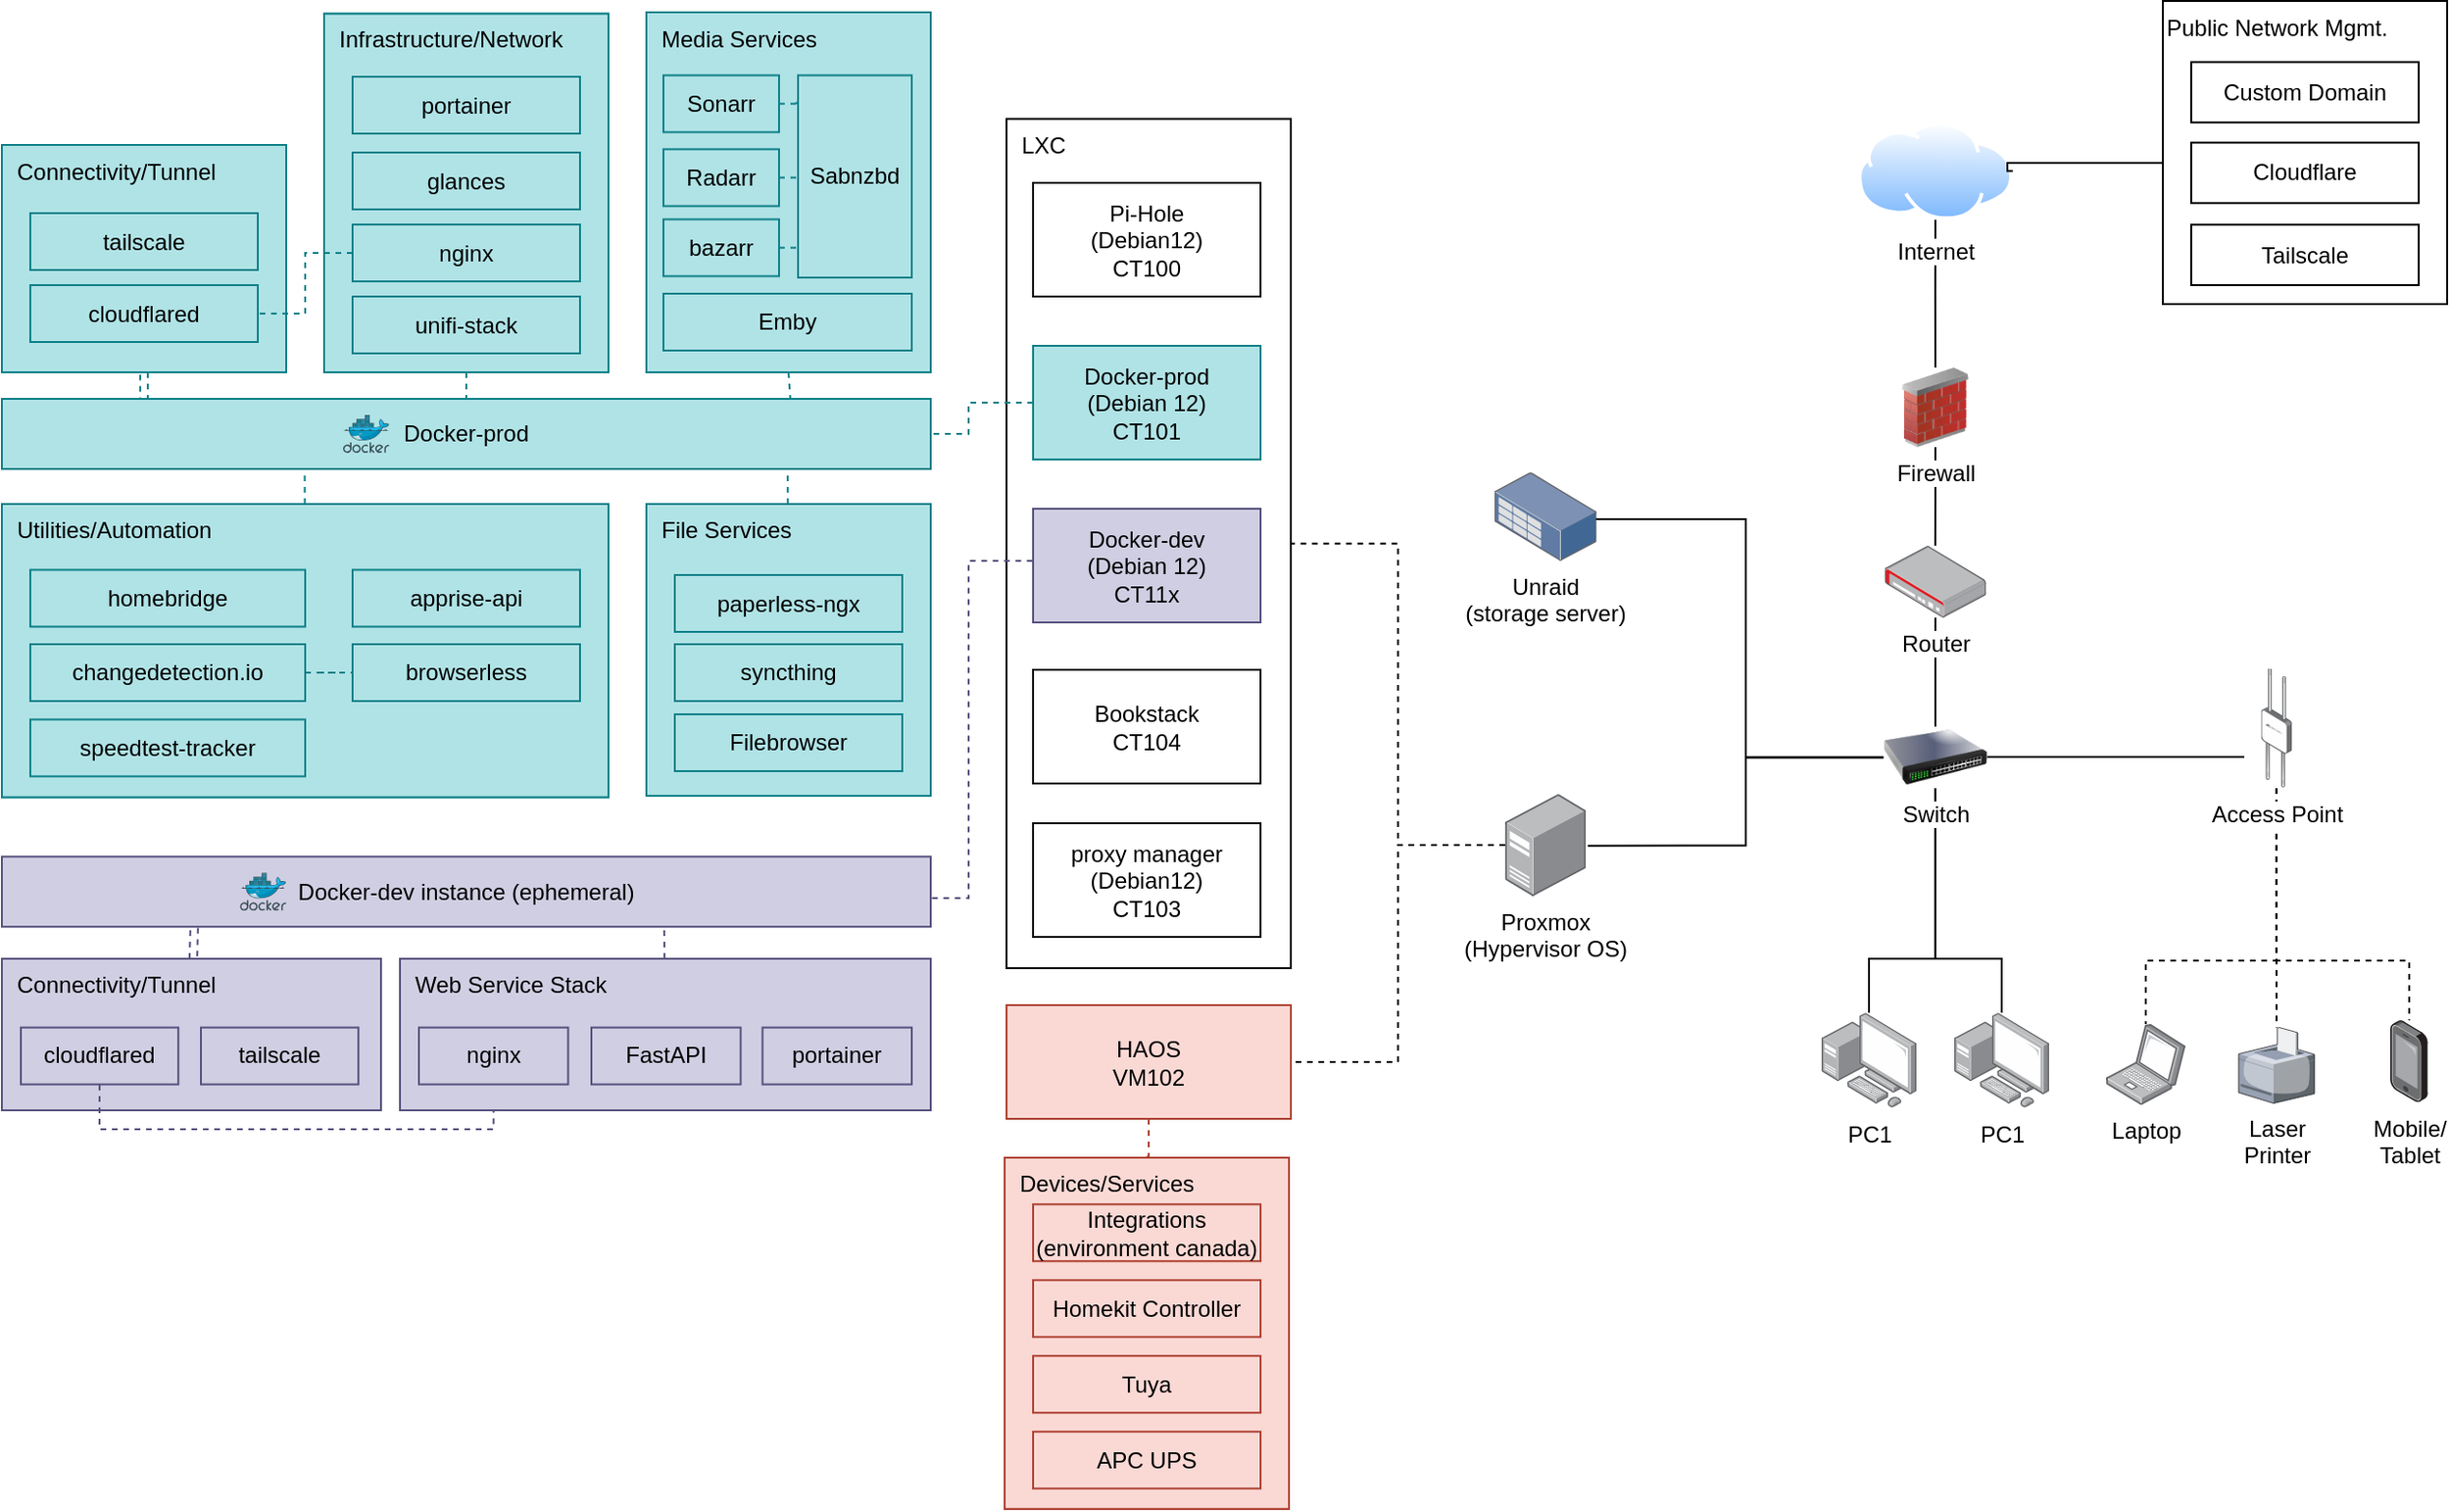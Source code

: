 <mxfile version="26.1.0">
  <diagram name="Page-1" id="8PJF-7k6O8kf38LD9RbU">
    <mxGraphModel dx="1688" dy="923" grid="1" gridSize="10" guides="1" tooltips="1" connect="1" arrows="1" fold="1" page="1" pageScale="1" pageWidth="1600" pageHeight="900" math="0" shadow="0">
      <root>
        <mxCell id="0" />
        <mxCell id="1" parent="0" />
        <mxCell id="Pmdtr9oIzFHYsxCgHXhq-8" value="LXC" style="rounded=0;whiteSpace=wrap;html=1;align=left;verticalAlign=top;spacingLeft=6;" parent="1" vertex="1">
          <mxGeometry x="810" y="96.75" width="150" height="448.25" as="geometry" />
        </mxCell>
        <mxCell id="JpR7qqVXLkJ56dBlj6J--28" style="edgeStyle=orthogonalEdgeStyle;rounded=0;orthogonalLoop=1;jettySize=auto;html=1;endArrow=none;startFill=0;dashed=1;exitX=0;exitY=0.5;exitDx=0;exitDy=0;fillColor=#b0e3e6;strokeColor=#0e8088;" parent="1" source="H-8ICV9-0rw6bkesGoe8-21" target="JpR7qqVXLkJ56dBlj6J--1" edge="1">
          <mxGeometry relative="1" as="geometry">
            <Array as="points">
              <mxPoint x="790" y="247" />
              <mxPoint x="790" y="263" />
            </Array>
          </mxGeometry>
        </mxCell>
        <mxCell id="H-8ICV9-0rw6bkesGoe8-21" value="Docker-prod&lt;div&gt;(Debian 12)&lt;br&gt;&lt;div&gt;&lt;div&gt;CT101&lt;/div&gt;&lt;/div&gt;&lt;/div&gt;" style="rounded=0;whiteSpace=wrap;html=1;fillColor=#b0e3e6;strokeColor=#0e8088;" parent="1" vertex="1">
          <mxGeometry x="824" y="216.5" width="120" height="60" as="geometry" />
        </mxCell>
        <mxCell id="Pmdtr9oIzFHYsxCgHXhq-32" style="edgeStyle=orthogonalEdgeStyle;rounded=0;orthogonalLoop=1;jettySize=auto;html=1;entryX=0.5;entryY=0;entryDx=0;entryDy=0;endArrow=none;startFill=0;dashed=1;fillColor=#fad9d5;strokeColor=#ae4132;" parent="1" source="H-8ICV9-0rw6bkesGoe8-22" target="Pmdtr9oIzFHYsxCgHXhq-30" edge="1">
          <mxGeometry relative="1" as="geometry" />
        </mxCell>
        <mxCell id="H-8ICV9-0rw6bkesGoe8-22" value="HAOS&lt;div&gt;VM102&lt;/div&gt;" style="rounded=0;whiteSpace=wrap;html=1;fillColor=#fad9d5;strokeColor=#ae4132;" parent="1" vertex="1">
          <mxGeometry x="810" y="564.5" width="150" height="60" as="geometry" />
        </mxCell>
        <mxCell id="H-8ICV9-0rw6bkesGoe8-23" value="Bookstack&lt;div&gt;&lt;div&gt;CT104&lt;/div&gt;&lt;/div&gt;" style="rounded=0;whiteSpace=wrap;html=1;" parent="1" vertex="1">
          <mxGeometry x="824" y="387.5" width="120" height="60" as="geometry" />
        </mxCell>
        <mxCell id="H-8ICV9-0rw6bkesGoe8-26" value="Pi-Hole&lt;div&gt;(Debian12)&lt;br&gt;&lt;div&gt;CT100&lt;/div&gt;&lt;/div&gt;" style="rounded=0;whiteSpace=wrap;html=1;" parent="1" vertex="1">
          <mxGeometry x="824" y="130.5" width="120" height="60" as="geometry" />
        </mxCell>
        <mxCell id="H-8ICV9-0rw6bkesGoe8-28" value="proxy&amp;nbsp;manager&lt;div&gt;(Debian12)&lt;br&gt;&lt;div&gt;CT103&lt;/div&gt;&lt;/div&gt;" style="rounded=0;whiteSpace=wrap;html=1;" parent="1" vertex="1">
          <mxGeometry x="824" y="468.5" width="120" height="60" as="geometry" />
        </mxCell>
        <mxCell id="UK7bh5dRqCB79iwSgrZ0-4" style="edgeStyle=orthogonalEdgeStyle;rounded=0;orthogonalLoop=1;jettySize=auto;html=1;endArrow=none;startFill=0;" parent="1" source="UK7bh5dRqCB79iwSgrZ0-1" target="UK7bh5dRqCB79iwSgrZ0-3" edge="1">
          <mxGeometry relative="1" as="geometry" />
        </mxCell>
        <mxCell id="UK7bh5dRqCB79iwSgrZ0-1" value="Internet" style="image;aspect=fixed;perimeter=ellipsePerimeter;html=1;align=center;shadow=0;dashed=0;spacingTop=3;image=img/lib/active_directory/internet_cloud.svg;" parent="1" vertex="1">
          <mxGeometry x="1259.13" y="98.5" width="81.74" height="51.5" as="geometry" />
        </mxCell>
        <mxCell id="UK7bh5dRqCB79iwSgrZ0-7" style="edgeStyle=orthogonalEdgeStyle;rounded=0;orthogonalLoop=1;jettySize=auto;html=1;endArrow=none;startFill=0;" parent="1" source="UK7bh5dRqCB79iwSgrZ0-3" target="UK7bh5dRqCB79iwSgrZ0-6" edge="1">
          <mxGeometry relative="1" as="geometry" />
        </mxCell>
        <mxCell id="UK7bh5dRqCB79iwSgrZ0-3" value="Firewall" style="image;html=1;image=img/lib/clip_art/networking/Firewall_02_128x128.png" parent="1" vertex="1">
          <mxGeometry x="1279" y="228" width="42" height="42" as="geometry" />
        </mxCell>
        <mxCell id="UK7bh5dRqCB79iwSgrZ0-10" style="edgeStyle=orthogonalEdgeStyle;rounded=0;orthogonalLoop=1;jettySize=auto;html=1;endArrow=none;startFill=0;" parent="1" source="UK7bh5dRqCB79iwSgrZ0-6" target="UK7bh5dRqCB79iwSgrZ0-9" edge="1">
          <mxGeometry relative="1" as="geometry" />
        </mxCell>
        <mxCell id="UK7bh5dRqCB79iwSgrZ0-6" value="Router" style="image;points=[];aspect=fixed;html=1;align=center;shadow=0;dashed=0;image=img/lib/allied_telesis/security/Router_VPN.svg;" parent="1" vertex="1">
          <mxGeometry x="1273.23" y="322" width="53.54" height="38" as="geometry" />
        </mxCell>
        <mxCell id="yec54TBUQDnnElS_8UVJ-3" style="edgeStyle=orthogonalEdgeStyle;rounded=0;orthogonalLoop=1;jettySize=auto;html=1;endArrow=none;startFill=0;" parent="1" source="UK7bh5dRqCB79iwSgrZ0-9" target="UK7bh5dRqCB79iwSgrZ0-18" edge="1">
          <mxGeometry relative="1" as="geometry">
            <Array as="points">
              <mxPoint x="1300" y="540" />
              <mxPoint x="1265" y="540" />
            </Array>
          </mxGeometry>
        </mxCell>
        <mxCell id="yec54TBUQDnnElS_8UVJ-5" style="edgeStyle=orthogonalEdgeStyle;rounded=0;orthogonalLoop=1;jettySize=auto;html=1;endArrow=none;startFill=0;" parent="1" source="UK7bh5dRqCB79iwSgrZ0-9" target="yec54TBUQDnnElS_8UVJ-4" edge="1">
          <mxGeometry relative="1" as="geometry">
            <Array as="points">
              <mxPoint x="1300" y="540" />
              <mxPoint x="1335" y="540" />
            </Array>
          </mxGeometry>
        </mxCell>
        <mxCell id="UK7bh5dRqCB79iwSgrZ0-9" value="Switch" style="image;html=1;image=img/lib/clip_art/networking/Switch_128x128.png" parent="1" vertex="1">
          <mxGeometry x="1272.63" y="417.5" width="54.74" height="32.5" as="geometry" />
        </mxCell>
        <mxCell id="UK7bh5dRqCB79iwSgrZ0-18" value="PC1" style="image;points=[];aspect=fixed;html=1;align=center;shadow=0;dashed=0;image=img/lib/allied_telesis/computer_and_terminals/Personal_Computer_with_Server.svg;" parent="1" vertex="1">
          <mxGeometry x="1240" y="568.5" width="50" height="50" as="geometry" />
        </mxCell>
        <mxCell id="yec54TBUQDnnElS_8UVJ-4" value="PC1" style="image;points=[];aspect=fixed;html=1;align=center;shadow=0;dashed=0;image=img/lib/allied_telesis/computer_and_terminals/Personal_Computer_with_Server.svg;" parent="1" vertex="1">
          <mxGeometry x="1310" y="568.5" width="50" height="50" as="geometry" />
        </mxCell>
        <mxCell id="F_XST8kIAoM1eg2vmdfE-37" value="" style="group;fillColor=#b0e3e6;strokeColor=#0e8088;spacingLeft=6;" parent="1" vertex="1" connectable="0">
          <mxGeometry x="450" y="41.25" width="150" height="189.25" as="geometry" />
        </mxCell>
        <mxCell id="F_XST8kIAoM1eg2vmdfE-38" value="Infrastructure/Network" style="rounded=0;whiteSpace=wrap;html=1;align=left;verticalAlign=top;fillColor=#b0e3e6;strokeColor=#0e8088;spacingLeft=6;" parent="F_XST8kIAoM1eg2vmdfE-37" vertex="1">
          <mxGeometry width="150" height="189.25" as="geometry" />
        </mxCell>
        <mxCell id="F_XST8kIAoM1eg2vmdfE-39" value="glances" style="rounded=0;whiteSpace=wrap;html=1;fillColor=#b0e3e6;strokeColor=#0e8088;" parent="F_XST8kIAoM1eg2vmdfE-37" vertex="1">
          <mxGeometry x="15" y="73.25" width="120" height="30" as="geometry" />
        </mxCell>
        <mxCell id="F_XST8kIAoM1eg2vmdfE-40" value="portainer" style="rounded=0;whiteSpace=wrap;html=1;fillColor=#b0e3e6;strokeColor=#0e8088;" parent="F_XST8kIAoM1eg2vmdfE-37" vertex="1">
          <mxGeometry x="15" y="33.25" width="120" height="30" as="geometry" />
        </mxCell>
        <mxCell id="F_XST8kIAoM1eg2vmdfE-41" value="unifi-stack" style="rounded=0;whiteSpace=wrap;html=1;fillColor=#b0e3e6;strokeColor=#0e8088;" parent="F_XST8kIAoM1eg2vmdfE-37" vertex="1">
          <mxGeometry x="15" y="149.25" width="120" height="30" as="geometry" />
        </mxCell>
        <mxCell id="F_XST8kIAoM1eg2vmdfE-42" value="nginx" style="rounded=0;whiteSpace=wrap;html=1;fillColor=#b0e3e6;strokeColor=#0e8088;" parent="F_XST8kIAoM1eg2vmdfE-37" vertex="1">
          <mxGeometry x="15" y="111.25" width="120" height="30" as="geometry" />
        </mxCell>
        <mxCell id="F_XST8kIAoM1eg2vmdfE-43" value="" style="group;fillColor=#b0e3e6;strokeColor=#0e8088;spacingLeft=6;" parent="1" vertex="1" connectable="0">
          <mxGeometry x="280" y="110.5" width="150" height="120" as="geometry" />
        </mxCell>
        <mxCell id="F_XST8kIAoM1eg2vmdfE-44" value="Connectivity/Tunnel" style="rounded=0;whiteSpace=wrap;html=1;align=left;verticalAlign=top;fillColor=#b0e3e6;strokeColor=#0e8088;spacingLeft=6;" parent="F_XST8kIAoM1eg2vmdfE-43" vertex="1">
          <mxGeometry width="150" height="120" as="geometry" />
        </mxCell>
        <mxCell id="F_XST8kIAoM1eg2vmdfE-45" value="tailscale" style="rounded=0;whiteSpace=wrap;html=1;fillColor=#b0e3e6;strokeColor=#0e8088;" parent="F_XST8kIAoM1eg2vmdfE-43" vertex="1">
          <mxGeometry x="15" y="36" width="120" height="30" as="geometry" />
        </mxCell>
        <mxCell id="F_XST8kIAoM1eg2vmdfE-46" value="cloudflared" style="rounded=0;whiteSpace=wrap;html=1;fillColor=#b0e3e6;strokeColor=#0e8088;" parent="F_XST8kIAoM1eg2vmdfE-43" vertex="1">
          <mxGeometry x="15" y="74" width="120" height="30" as="geometry" />
        </mxCell>
        <mxCell id="F_XST8kIAoM1eg2vmdfE-66" value="" style="shape=image;html=1;verticalAlign=top;verticalLabelPosition=bottom;labelBackgroundColor=#ffffff;imageAspect=0;aspect=fixed;image=https://cdn1.iconfinder.com/data/icons/operating-system-flat-1/30/ubuntu-128.png" parent="1" vertex="1">
          <mxGeometry x="824" y="423.75" width="20" height="20" as="geometry" />
        </mxCell>
        <mxCell id="F_XST8kIAoM1eg2vmdfE-68" value="" style="shape=image;html=1;verticalAlign=top;verticalLabelPosition=bottom;labelBackgroundColor=#ffffff;imageAspect=0;aspect=fixed;image=https://cdn1.iconfinder.com/data/icons/Vista-Inspirate_1.0/128x128/apps/debian.png" parent="1" vertex="1">
          <mxGeometry x="824" y="507.5" width="20" height="20" as="geometry" />
        </mxCell>
        <mxCell id="F_XST8kIAoM1eg2vmdfE-69" value="" style="shape=image;html=1;verticalAlign=top;verticalLabelPosition=bottom;labelBackgroundColor=#ffffff;imageAspect=0;aspect=fixed;image=https://cdn1.iconfinder.com/data/icons/Vista-Inspirate_1.0/128x128/apps/debian.png" parent="1" vertex="1">
          <mxGeometry x="824" y="342.5" width="20" height="20" as="geometry" />
        </mxCell>
        <mxCell id="F_XST8kIAoM1eg2vmdfE-70" value="" style="shape=image;html=1;verticalAlign=top;verticalLabelPosition=bottom;labelBackgroundColor=#ffffff;imageAspect=0;aspect=fixed;image=https://cdn1.iconfinder.com/data/icons/Vista-Inspirate_1.0/128x128/apps/debian.png" parent="1" vertex="1">
          <mxGeometry x="824" y="256.5" width="20" height="20" as="geometry" />
        </mxCell>
        <mxCell id="F_XST8kIAoM1eg2vmdfE-71" value="" style="shape=image;html=1;verticalAlign=top;verticalLabelPosition=bottom;labelBackgroundColor=#ffffff;imageAspect=0;aspect=fixed;image=https://cdn1.iconfinder.com/data/icons/Vista-Inspirate_1.0/128x128/apps/debian.png" parent="1" vertex="1">
          <mxGeometry x="824" y="170.5" width="20" height="20" as="geometry" />
        </mxCell>
        <mxCell id="Pmdtr9oIzFHYsxCgHXhq-1" value="Laptop" style="image;points=[];aspect=fixed;html=1;align=center;shadow=0;dashed=0;image=img/lib/allied_telesis/computer_and_terminals/Laptop.svg;" parent="1" vertex="1">
          <mxGeometry x="1390" y="574.5" width="42" height="42.6" as="geometry" />
        </mxCell>
        <mxCell id="Pmdtr9oIzFHYsxCgHXhq-2" value="Mobile/&lt;div&gt;&lt;span style=&quot;background-color: light-dark(#ffffff, var(--ge-dark-color, #121212)); color: light-dark(rgb(0, 0, 0), rgb(255, 255, 255));&quot;&gt;Tablet&lt;/span&gt;&lt;/div&gt;" style="image;points=[];aspect=fixed;html=1;align=center;shadow=0;dashed=0;image=img/lib/allied_telesis/computer_and_terminals/Smartphone.svg;" parent="1" vertex="1">
          <mxGeometry x="1540" y="572.5" width="19.8" height="43.2" as="geometry" />
        </mxCell>
        <mxCell id="Pmdtr9oIzFHYsxCgHXhq-17" style="edgeStyle=orthogonalEdgeStyle;rounded=0;orthogonalLoop=1;jettySize=auto;html=1;entryX=1;entryY=0.5;entryDx=0;entryDy=0;endArrow=none;startFill=0;dashed=1;" parent="1" source="Pmdtr9oIzFHYsxCgHXhq-4" target="Pmdtr9oIzFHYsxCgHXhq-8" edge="1">
          <mxGeometry relative="1" as="geometry" />
        </mxCell>
        <mxCell id="Pmdtr9oIzFHYsxCgHXhq-18" style="edgeStyle=orthogonalEdgeStyle;rounded=0;orthogonalLoop=1;jettySize=auto;html=1;entryX=1;entryY=0.5;entryDx=0;entryDy=0;endArrow=none;startFill=0;dashed=1;" parent="1" source="Pmdtr9oIzFHYsxCgHXhq-4" target="H-8ICV9-0rw6bkesGoe8-22" edge="1">
          <mxGeometry relative="1" as="geometry" />
        </mxCell>
        <mxCell id="Pmdtr9oIzFHYsxCgHXhq-4" value="Proxmox&lt;div&gt;(Hypervisor OS)&lt;/div&gt;" style="image;points=[];aspect=fixed;html=1;align=center;shadow=0;dashed=0;image=img/lib/allied_telesis/computer_and_terminals/Server_Desktop.svg;" parent="1" vertex="1">
          <mxGeometry x="1073.05" y="453" width="42.6" height="54" as="geometry" />
        </mxCell>
        <mxCell id="Pmdtr9oIzFHYsxCgHXhq-19" value="Unraid&lt;div&gt;(storage server)&lt;/div&gt;" style="image;points=[];aspect=fixed;html=1;align=center;shadow=0;dashed=0;image=img/lib/allied_telesis/storage/Datacenter_Server_Rack_Storage_Unit_Small.svg;" parent="1" vertex="1">
          <mxGeometry x="1067.4" y="283.2" width="53.9" height="46.8" as="geometry" />
        </mxCell>
        <mxCell id="Pmdtr9oIzFHYsxCgHXhq-31" value="" style="group;fillColor=#fad9d5;strokeColor=#ae4132;" parent="1" vertex="1" connectable="0">
          <mxGeometry x="809" y="645" width="150" height="185.38" as="geometry" />
        </mxCell>
        <mxCell id="Pmdtr9oIzFHYsxCgHXhq-30" value="Devices/Services" style="rounded=0;whiteSpace=wrap;html=1;align=left;verticalAlign=top;fillColor=#fad9d5;strokeColor=#ae4132;spacingLeft=6;" parent="Pmdtr9oIzFHYsxCgHXhq-31" vertex="1">
          <mxGeometry width="150" height="185.38" as="geometry" />
        </mxCell>
        <mxCell id="H-8ICV9-0rw6bkesGoe8-65" value="APC UPS" style="rounded=0;whiteSpace=wrap;html=1;fillColor=#fad9d5;strokeColor=#ae4132;" parent="Pmdtr9oIzFHYsxCgHXhq-31" vertex="1">
          <mxGeometry x="15.0" y="144.63" width="120" height="30" as="geometry" />
        </mxCell>
        <mxCell id="H-8ICV9-0rw6bkesGoe8-70" value="Tuya" style="rounded=0;whiteSpace=wrap;html=1;fillColor=#fad9d5;strokeColor=#ae4132;" parent="Pmdtr9oIzFHYsxCgHXhq-31" vertex="1">
          <mxGeometry x="15" y="104.63" width="120" height="30" as="geometry" />
        </mxCell>
        <mxCell id="H-8ICV9-0rw6bkesGoe8-71" value="Homekit Controller" style="rounded=0;whiteSpace=wrap;html=1;fillColor=#fad9d5;strokeColor=#ae4132;" parent="Pmdtr9oIzFHYsxCgHXhq-31" vertex="1">
          <mxGeometry x="15" y="64.63" width="120" height="30" as="geometry" />
        </mxCell>
        <mxCell id="H-8ICV9-0rw6bkesGoe8-72" value="Integrations&lt;div&gt;(environment canada)&lt;/div&gt;" style="rounded=0;whiteSpace=wrap;html=1;fillColor=#fad9d5;strokeColor=#ae4132;" parent="Pmdtr9oIzFHYsxCgHXhq-31" vertex="1">
          <mxGeometry x="15" y="24.63" width="120" height="30" as="geometry" />
        </mxCell>
        <mxCell id="gXLPGHpepohOSubI1-nf-10" value="Laser&lt;div&gt;Printer&lt;/div&gt;" style="verticalLabelPosition=bottom;sketch=0;aspect=fixed;html=1;verticalAlign=top;strokeColor=none;align=center;outlineConnect=0;shape=mxgraph.citrix.printer;" parent="1" vertex="1">
          <mxGeometry x="1460" y="576.3" width="40" height="40" as="geometry" />
        </mxCell>
        <mxCell id="gXLPGHpepohOSubI1-nf-20" style="edgeStyle=orthogonalEdgeStyle;rounded=0;orthogonalLoop=1;jettySize=auto;html=1;dashed=1;endArrow=none;startFill=0;" parent="1" source="gXLPGHpepohOSubI1-nf-11" target="Pmdtr9oIzFHYsxCgHXhq-1" edge="1">
          <mxGeometry relative="1" as="geometry">
            <Array as="points">
              <mxPoint x="1480" y="541" />
              <mxPoint x="1411" y="541" />
            </Array>
          </mxGeometry>
        </mxCell>
        <mxCell id="gXLPGHpepohOSubI1-nf-21" style="edgeStyle=orthogonalEdgeStyle;rounded=0;orthogonalLoop=1;jettySize=auto;html=1;dashed=1;endArrow=none;startFill=0;" parent="1" source="gXLPGHpepohOSubI1-nf-11" target="Pmdtr9oIzFHYsxCgHXhq-2" edge="1">
          <mxGeometry relative="1" as="geometry">
            <Array as="points">
              <mxPoint x="1480" y="541" />
              <mxPoint x="1550" y="541" />
            </Array>
          </mxGeometry>
        </mxCell>
        <mxCell id="gXLPGHpepohOSubI1-nf-22" style="edgeStyle=orthogonalEdgeStyle;rounded=0;orthogonalLoop=1;jettySize=auto;html=1;dashed=1;endArrow=none;startFill=0;" parent="1" source="gXLPGHpepohOSubI1-nf-11" target="gXLPGHpepohOSubI1-nf-10" edge="1">
          <mxGeometry relative="1" as="geometry" />
        </mxCell>
        <mxCell id="gXLPGHpepohOSubI1-nf-11" value="Access Point" style="image;points=[];aspect=fixed;html=1;align=center;shadow=0;dashed=0;image=img/lib/allied_telesis/wireless/Access_Point_Outdoor.svg;" parent="1" vertex="1">
          <mxGeometry x="1471.84" y="387" width="16.32" height="63" as="geometry" />
        </mxCell>
        <mxCell id="gXLPGHpepohOSubI1-nf-24" style="edgeStyle=elbowEdgeStyle;rounded=0;orthogonalLoop=1;jettySize=auto;elbow=vertical;html=1;entryX=-0.138;entryY=0.706;entryDx=0;entryDy=0;entryPerimeter=0;endArrow=none;startFill=0;" parent="1" source="UK7bh5dRqCB79iwSgrZ0-9" edge="1">
          <mxGeometry relative="1" as="geometry">
            <mxPoint x="1340" y="433.668" as="sourcePoint" />
            <mxPoint x="1462.978" y="433.608" as="targetPoint" />
          </mxGeometry>
        </mxCell>
        <mxCell id="JpR7qqVXLkJ56dBlj6J--11" value="" style="group;fillColor=#b0e3e6;strokeColor=#0e8088;spacingLeft=6;" parent="1" vertex="1" connectable="0">
          <mxGeometry x="620" y="40.5" width="150" height="190" as="geometry" />
        </mxCell>
        <mxCell id="F_XST8kIAoM1eg2vmdfE-31" value="Media Services" style="rounded=0;whiteSpace=wrap;html=1;align=left;verticalAlign=top;fillColor=#b0e3e6;strokeColor=#0e8088;spacingLeft=6;" parent="JpR7qqVXLkJ56dBlj6J--11" vertex="1">
          <mxGeometry width="150" height="190" as="geometry" />
        </mxCell>
        <mxCell id="F_XST8kIAoM1eg2vmdfE-35" value="Emby" style="rounded=0;whiteSpace=wrap;html=1;fillColor=#b0e3e6;strokeColor=#0e8088;" parent="JpR7qqVXLkJ56dBlj6J--11" vertex="1">
          <mxGeometry x="9" y="148.5" width="131" height="30" as="geometry" />
        </mxCell>
        <mxCell id="JpR7qqVXLkJ56dBlj6J--9" style="edgeStyle=orthogonalEdgeStyle;rounded=0;orthogonalLoop=1;jettySize=auto;html=1;endArrow=none;startFill=0;dashed=1;fillColor=#b0e3e6;strokeColor=#0e8088;" parent="JpR7qqVXLkJ56dBlj6J--11" source="F_XST8kIAoM1eg2vmdfE-32" target="F_XST8kIAoM1eg2vmdfE-34" edge="1">
          <mxGeometry relative="1" as="geometry" />
        </mxCell>
        <mxCell id="F_XST8kIAoM1eg2vmdfE-32" value="Radarr" style="rounded=0;whiteSpace=wrap;html=1;fillColor=#b0e3e6;strokeColor=#0e8088;" parent="JpR7qqVXLkJ56dBlj6J--11" vertex="1">
          <mxGeometry x="9" y="72.25" width="61" height="30" as="geometry" />
        </mxCell>
        <mxCell id="F_XST8kIAoM1eg2vmdfE-33" value="Sonarr" style="rounded=0;whiteSpace=wrap;html=1;fillColor=#b0e3e6;strokeColor=#0e8088;" parent="JpR7qqVXLkJ56dBlj6J--11" vertex="1">
          <mxGeometry x="9" y="33.25" width="61" height="30" as="geometry" />
        </mxCell>
        <mxCell id="F_XST8kIAoM1eg2vmdfE-36" value="bazarr" style="rounded=0;whiteSpace=wrap;html=1;fillColor=#b0e3e6;strokeColor=#0e8088;" parent="JpR7qqVXLkJ56dBlj6J--11" vertex="1">
          <mxGeometry x="9" y="109.25" width="61" height="30" as="geometry" />
        </mxCell>
        <mxCell id="JpR7qqVXLkJ56dBlj6J--8" style="edgeStyle=orthogonalEdgeStyle;rounded=0;orthogonalLoop=1;jettySize=auto;html=1;entryX=-0.021;entryY=0.136;entryDx=0;entryDy=0;entryPerimeter=0;endArrow=none;startFill=0;dashed=1;fillColor=#b0e3e6;strokeColor=#0e8088;" parent="JpR7qqVXLkJ56dBlj6J--11" source="F_XST8kIAoM1eg2vmdfE-33" target="F_XST8kIAoM1eg2vmdfE-34" edge="1">
          <mxGeometry relative="1" as="geometry" />
        </mxCell>
        <mxCell id="JpR7qqVXLkJ56dBlj6J--10" style="edgeStyle=orthogonalEdgeStyle;rounded=0;orthogonalLoop=1;jettySize=auto;html=1;entryX=0.008;entryY=0.845;entryDx=0;entryDy=0;entryPerimeter=0;endArrow=none;startFill=0;dashed=1;fillColor=#b0e3e6;strokeColor=#0e8088;" parent="JpR7qqVXLkJ56dBlj6J--11" source="F_XST8kIAoM1eg2vmdfE-36" target="F_XST8kIAoM1eg2vmdfE-34" edge="1">
          <mxGeometry relative="1" as="geometry" />
        </mxCell>
        <mxCell id="F_XST8kIAoM1eg2vmdfE-34" value="Sabnzbd" style="rounded=0;whiteSpace=wrap;html=1;fillColor=#b0e3e6;strokeColor=#0e8088;" parent="JpR7qqVXLkJ56dBlj6J--11" vertex="1">
          <mxGeometry x="80" y="33.25" width="60" height="106.75" as="geometry" />
        </mxCell>
        <mxCell id="JpR7qqVXLkJ56dBlj6J--14" value="" style="group;fillColor=#b0e3e6;strokeColor=#0e8088;spacingLeft=6;" parent="1" vertex="1" connectable="0">
          <mxGeometry x="620" y="300" width="150" height="154" as="geometry" />
        </mxCell>
        <mxCell id="F_XST8kIAoM1eg2vmdfE-55" value="File Services" style="rounded=0;whiteSpace=wrap;html=1;align=left;verticalAlign=top;fillColor=#b0e3e6;strokeColor=#0e8088;spacingLeft=6;" parent="JpR7qqVXLkJ56dBlj6J--14" vertex="1">
          <mxGeometry width="150" height="154" as="geometry" />
        </mxCell>
        <mxCell id="F_XST8kIAoM1eg2vmdfE-56" value="syncthing" style="rounded=0;whiteSpace=wrap;html=1;fillColor=#b0e3e6;strokeColor=#0e8088;" parent="JpR7qqVXLkJ56dBlj6J--14" vertex="1">
          <mxGeometry x="15" y="74" width="120" height="30" as="geometry" />
        </mxCell>
        <mxCell id="F_XST8kIAoM1eg2vmdfE-57" value="paperless-ngx" style="rounded=0;whiteSpace=wrap;html=1;fillColor=#b0e3e6;strokeColor=#0e8088;" parent="JpR7qqVXLkJ56dBlj6J--14" vertex="1">
          <mxGeometry x="15" y="37.5" width="120" height="30" as="geometry" />
        </mxCell>
        <mxCell id="F_XST8kIAoM1eg2vmdfE-58" value="Filebrowser" style="rounded=0;whiteSpace=wrap;html=1;fillColor=#b0e3e6;strokeColor=#0e8088;" parent="JpR7qqVXLkJ56dBlj6J--14" vertex="1">
          <mxGeometry x="15" y="111" width="120" height="30" as="geometry" />
        </mxCell>
        <mxCell id="JpR7qqVXLkJ56dBlj6J--16" style="rounded=0;orthogonalLoop=1;jettySize=auto;html=1;entryX=0.326;entryY=1.014;entryDx=0;entryDy=0;entryPerimeter=0;endArrow=none;startFill=0;dashed=1;fillColor=#b0e3e6;strokeColor=#0e8088;" parent="1" source="F_XST8kIAoM1eg2vmdfE-48" target="JpR7qqVXLkJ56dBlj6J--1" edge="1">
          <mxGeometry relative="1" as="geometry" />
        </mxCell>
        <mxCell id="JpR7qqVXLkJ56dBlj6J--17" style="rounded=0;orthogonalLoop=1;jettySize=auto;html=1;entryX=0.846;entryY=1.041;entryDx=0;entryDy=0;entryPerimeter=0;endArrow=none;startFill=0;dashed=1;fillColor=#b0e3e6;strokeColor=#0e8088;" parent="1" source="F_XST8kIAoM1eg2vmdfE-55" target="JpR7qqVXLkJ56dBlj6J--1" edge="1">
          <mxGeometry relative="1" as="geometry" />
        </mxCell>
        <mxCell id="JpR7qqVXLkJ56dBlj6J--20" style="rounded=0;orthogonalLoop=1;jettySize=auto;html=1;dashed=1;endArrow=none;startFill=0;exitX=0.5;exitY=1;exitDx=0;exitDy=0;entryX=0.849;entryY=0.038;entryDx=0;entryDy=0;entryPerimeter=0;fillColor=#b0e3e6;strokeColor=#0e8088;" parent="1" source="F_XST8kIAoM1eg2vmdfE-31" target="JpR7qqVXLkJ56dBlj6J--1" edge="1">
          <mxGeometry relative="1" as="geometry" />
        </mxCell>
        <mxCell id="JpR7qqVXLkJ56dBlj6J--21" style="rounded=0;orthogonalLoop=1;jettySize=auto;html=1;dashed=1;endArrow=none;startFill=0;exitX=0.5;exitY=1;exitDx=0;exitDy=0;fillColor=#b0e3e6;strokeColor=#0e8088;" parent="1" source="F_XST8kIAoM1eg2vmdfE-38" target="JpR7qqVXLkJ56dBlj6J--1" edge="1">
          <mxGeometry relative="1" as="geometry" />
        </mxCell>
        <mxCell id="JpR7qqVXLkJ56dBlj6J--22" style="rounded=0;orthogonalLoop=1;jettySize=auto;html=1;entryX=0.153;entryY=0.06;entryDx=0;entryDy=0;entryPerimeter=0;dashed=1;endArrow=none;startFill=0;shape=link;fillColor=#b0e3e6;strokeColor=#0e8088;" parent="1" source="F_XST8kIAoM1eg2vmdfE-44" target="JpR7qqVXLkJ56dBlj6J--1" edge="1">
          <mxGeometry relative="1" as="geometry" />
        </mxCell>
        <mxCell id="JpR7qqVXLkJ56dBlj6J--27" value="" style="group;fillColor=#b0e3e6;strokeColor=#0e8088;" parent="1" vertex="1" connectable="0">
          <mxGeometry x="280" y="300" width="320" height="154.75" as="geometry" />
        </mxCell>
        <mxCell id="F_XST8kIAoM1eg2vmdfE-48" value="Utilities/Automation" style="rounded=0;whiteSpace=wrap;html=1;align=left;verticalAlign=top;container=0;fillColor=#b0e3e6;strokeColor=#0e8088;spacingLeft=6;" parent="JpR7qqVXLkJ56dBlj6J--27" vertex="1">
          <mxGeometry width="320" height="154.75" as="geometry" />
        </mxCell>
        <mxCell id="JpR7qqVXLkJ56dBlj6J--12" style="edgeStyle=orthogonalEdgeStyle;rounded=0;orthogonalLoop=1;jettySize=auto;html=1;entryX=0;entryY=0.5;entryDx=0;entryDy=0;endArrow=none;startFill=0;dashed=1;fillColor=#b0e3e6;strokeColor=#0e8088;" parent="JpR7qqVXLkJ56dBlj6J--27" source="F_XST8kIAoM1eg2vmdfE-49" target="F_XST8kIAoM1eg2vmdfE-50" edge="1">
          <mxGeometry relative="1" as="geometry" />
        </mxCell>
        <mxCell id="F_XST8kIAoM1eg2vmdfE-50" value="browserless" style="rounded=0;whiteSpace=wrap;html=1;container=0;fillColor=#b0e3e6;strokeColor=#0e8088;" parent="JpR7qqVXLkJ56dBlj6J--27" vertex="1">
          <mxGeometry x="185" y="74" width="120" height="30" as="geometry" />
        </mxCell>
        <mxCell id="F_XST8kIAoM1eg2vmdfE-53" value="apprise-api" style="rounded=0;whiteSpace=wrap;html=1;container=0;fillColor=#b0e3e6;strokeColor=#0e8088;" parent="JpR7qqVXLkJ56dBlj6J--27" vertex="1">
          <mxGeometry x="185" y="34.75" width="120" height="30" as="geometry" />
        </mxCell>
        <mxCell id="F_XST8kIAoM1eg2vmdfE-49" value="changedetection.io" style="rounded=0;whiteSpace=wrap;html=1;container=0;fillColor=#b0e3e6;strokeColor=#0e8088;" parent="JpR7qqVXLkJ56dBlj6J--27" vertex="1">
          <mxGeometry x="15" y="74" width="145" height="30" as="geometry" />
        </mxCell>
        <mxCell id="F_XST8kIAoM1eg2vmdfE-51" value="homebridge" style="rounded=0;whiteSpace=wrap;html=1;container=0;fillColor=#b0e3e6;strokeColor=#0e8088;" parent="JpR7qqVXLkJ56dBlj6J--27" vertex="1">
          <mxGeometry x="15" y="34.75" width="145" height="30" as="geometry" />
        </mxCell>
        <mxCell id="F_XST8kIAoM1eg2vmdfE-52" value="speedtest-tracker" style="rounded=0;whiteSpace=wrap;html=1;container=0;fillColor=#b0e3e6;strokeColor=#0e8088;" parent="JpR7qqVXLkJ56dBlj6J--27" vertex="1">
          <mxGeometry x="15" y="113.75" width="145" height="30" as="geometry" />
        </mxCell>
        <mxCell id="JpR7qqVXLkJ56dBlj6J--53" style="rounded=0;orthogonalLoop=1;jettySize=auto;html=1;entryX=0.713;entryY=0.954;entryDx=0;entryDy=0;entryPerimeter=0;endArrow=none;startFill=0;dashed=1;fillColor=#d0cee2;strokeColor=#56517e;" parent="1" source="JpR7qqVXLkJ56dBlj6J--38" target="JpR7qqVXLkJ56dBlj6J--29" edge="1">
          <mxGeometry relative="1" as="geometry" />
        </mxCell>
        <mxCell id="JpR7qqVXLkJ56dBlj6J--54" style="rounded=0;orthogonalLoop=1;jettySize=auto;html=1;endArrow=none;startFill=0;entryX=0.207;entryY=1.015;entryDx=0;entryDy=0;entryPerimeter=0;shape=link;dashed=1;fillColor=#d0cee2;strokeColor=#56517e;" parent="1" source="JpR7qqVXLkJ56dBlj6J--40" target="JpR7qqVXLkJ56dBlj6J--29" edge="1">
          <mxGeometry relative="1" as="geometry">
            <mxPoint x="750" y="530" as="targetPoint" />
          </mxGeometry>
        </mxCell>
        <mxCell id="JpR7qqVXLkJ56dBlj6J--55" style="edgeStyle=orthogonalEdgeStyle;rounded=0;orthogonalLoop=1;jettySize=auto;html=1;entryX=1;entryY=0.5;entryDx=0;entryDy=0;dashed=1;endArrow=none;startFill=0;fillColor=#b0e3e6;strokeColor=#0e8088;" parent="1" source="F_XST8kIAoM1eg2vmdfE-42" target="F_XST8kIAoM1eg2vmdfE-46" edge="1">
          <mxGeometry relative="1" as="geometry" />
        </mxCell>
        <mxCell id="JpR7qqVXLkJ56dBlj6J--61" style="edgeStyle=orthogonalEdgeStyle;rounded=0;orthogonalLoop=1;jettySize=auto;html=1;dashed=1;endArrow=none;startFill=0;exitX=0;exitY=0.5;exitDx=0;exitDy=0;fillColor=#d0cee2;strokeColor=#56517e;" parent="1" target="JpR7qqVXLkJ56dBlj6J--29" edge="1">
          <mxGeometry relative="1" as="geometry">
            <mxPoint x="833.02" y="332.71" as="sourcePoint" />
            <mxPoint x="770.0" y="507.504" as="targetPoint" />
            <Array as="points">
              <mxPoint x="833" y="330" />
              <mxPoint x="790" y="330" />
              <mxPoint x="790" y="508" />
            </Array>
          </mxGeometry>
        </mxCell>
        <mxCell id="JpR7qqVXLkJ56dBlj6J--67" value="" style="group;fillColor=#d0cee2;strokeColor=#56517e;" parent="1" vertex="1" connectable="0">
          <mxGeometry x="280" y="540" width="200" height="80" as="geometry" />
        </mxCell>
        <mxCell id="JpR7qqVXLkJ56dBlj6J--40" value="Connectivity/Tunnel" style="rounded=0;whiteSpace=wrap;html=1;align=left;verticalAlign=top;container=0;fillColor=#d0cee2;strokeColor=#56517e;spacingLeft=6;" parent="JpR7qqVXLkJ56dBlj6J--67" vertex="1">
          <mxGeometry width="200" height="80" as="geometry" />
        </mxCell>
        <mxCell id="JpR7qqVXLkJ56dBlj6J--41" value="tailscale" style="rounded=0;whiteSpace=wrap;html=1;container=0;fillColor=#d0cee2;strokeColor=#56517e;" parent="JpR7qqVXLkJ56dBlj6J--67" vertex="1">
          <mxGeometry x="105" y="36.3" width="83.077" height="30" as="geometry" />
        </mxCell>
        <mxCell id="JpR7qqVXLkJ56dBlj6J--42" value="cloudflared" style="rounded=0;whiteSpace=wrap;html=1;container=0;fillColor=#d0cee2;strokeColor=#56517e;" parent="JpR7qqVXLkJ56dBlj6J--67" vertex="1">
          <mxGeometry x="10.003" y="36.3" width="83.077" height="30" as="geometry" />
        </mxCell>
        <mxCell id="JpR7qqVXLkJ56dBlj6J--68" style="edgeStyle=orthogonalEdgeStyle;rounded=0;orthogonalLoop=1;jettySize=auto;html=1;entryX=0.5;entryY=1;entryDx=0;entryDy=0;dashed=1;endArrow=none;startFill=0;fillColor=#d0cee2;strokeColor=#56517e;" parent="1" source="JpR7qqVXLkJ56dBlj6J--43" target="JpR7qqVXLkJ56dBlj6J--42" edge="1">
          <mxGeometry relative="1" as="geometry">
            <Array as="points">
              <mxPoint x="539" y="630" />
              <mxPoint x="332" y="630" />
            </Array>
          </mxGeometry>
        </mxCell>
        <mxCell id="H-8ICV9-0rw6bkesGoe8-20" value="Docker-dev&lt;div&gt;(Debian 12)&lt;br&gt;&lt;div&gt;&lt;div&gt;CT11x&lt;/div&gt;&lt;/div&gt;&lt;/div&gt;" style="rounded=0;whiteSpace=wrap;html=1;fillColor=#d0cee2;strokeColor=#56517e;" parent="1" vertex="1">
          <mxGeometry x="824" y="302.5" width="120" height="60" as="geometry" />
        </mxCell>
        <mxCell id="JpR7qqVXLkJ56dBlj6J--71" value="" style="shape=image;html=1;verticalAlign=top;verticalLabelPosition=bottom;labelBackgroundColor=#ffffff;imageAspect=0;aspect=fixed;image=https://cdn1.iconfinder.com/data/icons/Vista-Inspirate_1.0/128x128/apps/debian.png" parent="1" vertex="1">
          <mxGeometry x="824" y="340.2" width="20" height="20" as="geometry" />
        </mxCell>
        <mxCell id="JpR7qqVXLkJ56dBlj6J--73" style="edgeStyle=orthogonalEdgeStyle;rounded=0;orthogonalLoop=1;jettySize=auto;html=1;endArrow=none;startFill=0;entryX=1;entryY=0.5;entryDx=0;entryDy=0;" parent="1" source="JpR7qqVXLkJ56dBlj6J--64" target="UK7bh5dRqCB79iwSgrZ0-1" edge="1">
          <mxGeometry relative="1" as="geometry">
            <mxPoint x="1350" y="160" as="targetPoint" />
            <Array as="points">
              <mxPoint x="1338" y="120" />
            </Array>
          </mxGeometry>
        </mxCell>
        <mxCell id="JpR7qqVXLkJ56dBlj6J--77" value="" style="group" parent="1" vertex="1" connectable="0">
          <mxGeometry x="1420" y="34.5" width="150" height="160" as="geometry" />
        </mxCell>
        <mxCell id="JpR7qqVXLkJ56dBlj6J--64" value="Public Network Mgmt." style="rounded=0;whiteSpace=wrap;html=1;align=left;verticalAlign=top;" parent="JpR7qqVXLkJ56dBlj6J--77" vertex="1">
          <mxGeometry width="150" height="160" as="geometry" />
        </mxCell>
        <mxCell id="JpR7qqVXLkJ56dBlj6J--76" value="" style="group" parent="JpR7qqVXLkJ56dBlj6J--77" vertex="1" connectable="0">
          <mxGeometry x="15" y="32.25" width="120" height="117.75" as="geometry" />
        </mxCell>
        <mxCell id="H-8ICV9-0rw6bkesGoe8-67" value="Cloudflare" style="rounded=0;whiteSpace=wrap;html=1;" parent="JpR7qqVXLkJ56dBlj6J--76" vertex="1">
          <mxGeometry y="42.528" width="120" height="31.896" as="geometry" />
        </mxCell>
        <mxCell id="H-8ICV9-0rw6bkesGoe8-68" value="Tailscale" style="rounded=0;whiteSpace=wrap;html=1;" parent="JpR7qqVXLkJ56dBlj6J--76" vertex="1">
          <mxGeometry y="85.854" width="120" height="31.896" as="geometry" />
        </mxCell>
        <mxCell id="H-8ICV9-0rw6bkesGoe8-69" value="Custom Domain" style="rounded=0;whiteSpace=wrap;html=1;" parent="JpR7qqVXLkJ56dBlj6J--76" vertex="1">
          <mxGeometry width="120" height="31.896" as="geometry" />
        </mxCell>
        <mxCell id="JpR7qqVXLkJ56dBlj6J--78" style="edgeStyle=orthogonalEdgeStyle;rounded=0;orthogonalLoop=1;jettySize=auto;html=1;entryX=0.994;entryY=0.53;entryDx=0;entryDy=0;entryPerimeter=0;endArrow=none;startFill=0;" parent="1" source="UK7bh5dRqCB79iwSgrZ0-9" target="Pmdtr9oIzFHYsxCgHXhq-19" edge="1">
          <mxGeometry relative="1" as="geometry">
            <Array as="points">
              <mxPoint x="1200" y="434" />
              <mxPoint x="1200" y="308" />
            </Array>
          </mxGeometry>
        </mxCell>
        <mxCell id="JpR7qqVXLkJ56dBlj6J--79" style="edgeStyle=orthogonalEdgeStyle;rounded=0;orthogonalLoop=1;jettySize=auto;html=1;entryX=1.023;entryY=0.506;entryDx=0;entryDy=0;entryPerimeter=0;endArrow=none;startFill=0;" parent="1" source="UK7bh5dRqCB79iwSgrZ0-9" target="Pmdtr9oIzFHYsxCgHXhq-4" edge="1">
          <mxGeometry relative="1" as="geometry">
            <Array as="points">
              <mxPoint x="1200" y="434" />
              <mxPoint x="1200" y="480" />
            </Array>
          </mxGeometry>
        </mxCell>
        <mxCell id="W9t_qAxilM5wgemHKDwL-1" value="" style="group" vertex="1" connectable="0" parent="1">
          <mxGeometry x="280" y="244.5" width="490" height="37" as="geometry" />
        </mxCell>
        <mxCell id="JpR7qqVXLkJ56dBlj6J--1" value="Docker-prod" style="rounded=0;whiteSpace=wrap;html=1;fillColor=#b0e3e6;strokeColor=#0e8088;" parent="W9t_qAxilM5wgemHKDwL-1" vertex="1">
          <mxGeometry width="490" height="37" as="geometry" />
        </mxCell>
        <mxCell id="yec54TBUQDnnElS_8UVJ-2" value="" style="image;sketch=0;aspect=fixed;html=1;points=[];align=center;fontSize=12;image=img/lib/mscae/Docker.svg;fillColor=#b0e3e6;strokeColor=#0e8088;" parent="W9t_qAxilM5wgemHKDwL-1" vertex="1">
          <mxGeometry x="180" y="8.5" width="24.39" height="20" as="geometry" />
        </mxCell>
        <mxCell id="W9t_qAxilM5wgemHKDwL-2" value="" style="group" vertex="1" connectable="0" parent="1">
          <mxGeometry x="280" y="486.13" width="490" height="37" as="geometry" />
        </mxCell>
        <mxCell id="JpR7qqVXLkJ56dBlj6J--29" value="Docker-dev instance (ephemeral)" style="rounded=0;whiteSpace=wrap;html=1;fillColor=#d0cee2;strokeColor=#56517e;" parent="W9t_qAxilM5wgemHKDwL-2" vertex="1">
          <mxGeometry width="490" height="37" as="geometry" />
        </mxCell>
        <mxCell id="F_XST8kIAoM1eg2vmdfE-65" value="" style="image;sketch=0;aspect=fixed;html=1;points=[];align=center;fontSize=12;image=img/lib/mscae/Docker.svg;fillColor=#d0cee2;strokeColor=#56517e;" parent="W9t_qAxilM5wgemHKDwL-2" vertex="1">
          <mxGeometry x="125.61" y="8.5" width="24.39" height="20" as="geometry" />
        </mxCell>
        <mxCell id="W9t_qAxilM5wgemHKDwL-3" value="" style="group;textShadow=0;labelBorderColor=none;" vertex="1" connectable="0" parent="1">
          <mxGeometry x="490" y="540" width="280" height="80" as="geometry" />
        </mxCell>
        <mxCell id="JpR7qqVXLkJ56dBlj6J--52" value="" style="group;fillColor=#d0cee2;strokeColor=#56517e;container=0;" parent="W9t_qAxilM5wgemHKDwL-3" vertex="1" connectable="0">
          <mxGeometry width="280" height="80" as="geometry" />
        </mxCell>
        <mxCell id="JpR7qqVXLkJ56dBlj6J--38" value="Web Service Stack" style="rounded=0;whiteSpace=wrap;html=1;align=left;verticalAlign=top;container=0;fillColor=#d0cee2;strokeColor=#56517e;spacingLeft=6;" parent="W9t_qAxilM5wgemHKDwL-3" vertex="1">
          <mxGeometry width="280" height="80" as="geometry" />
        </mxCell>
        <mxCell id="JpR7qqVXLkJ56dBlj6J--43" value="nginx" style="rounded=0;whiteSpace=wrap;html=1;fillColor=#d0cee2;strokeColor=#56517e;" parent="W9t_qAxilM5wgemHKDwL-3" vertex="1">
          <mxGeometry x="10" y="36.3" width="78.725" height="30" as="geometry" />
        </mxCell>
        <mxCell id="JpR7qqVXLkJ56dBlj6J--44" value="FastAPI" style="rounded=0;whiteSpace=wrap;html=1;fillColor=#d0cee2;strokeColor=#56517e;" parent="W9t_qAxilM5wgemHKDwL-3" vertex="1">
          <mxGeometry x="101" y="36.3" width="78.725" height="30" as="geometry" />
        </mxCell>
        <mxCell id="JpR7qqVXLkJ56dBlj6J--45" value="portainer" style="rounded=0;whiteSpace=wrap;html=1;fillColor=#d0cee2;strokeColor=#56517e;" parent="W9t_qAxilM5wgemHKDwL-3" vertex="1">
          <mxGeometry x="191.275" y="36.3" width="78.725" height="30" as="geometry" />
        </mxCell>
      </root>
    </mxGraphModel>
  </diagram>
</mxfile>
